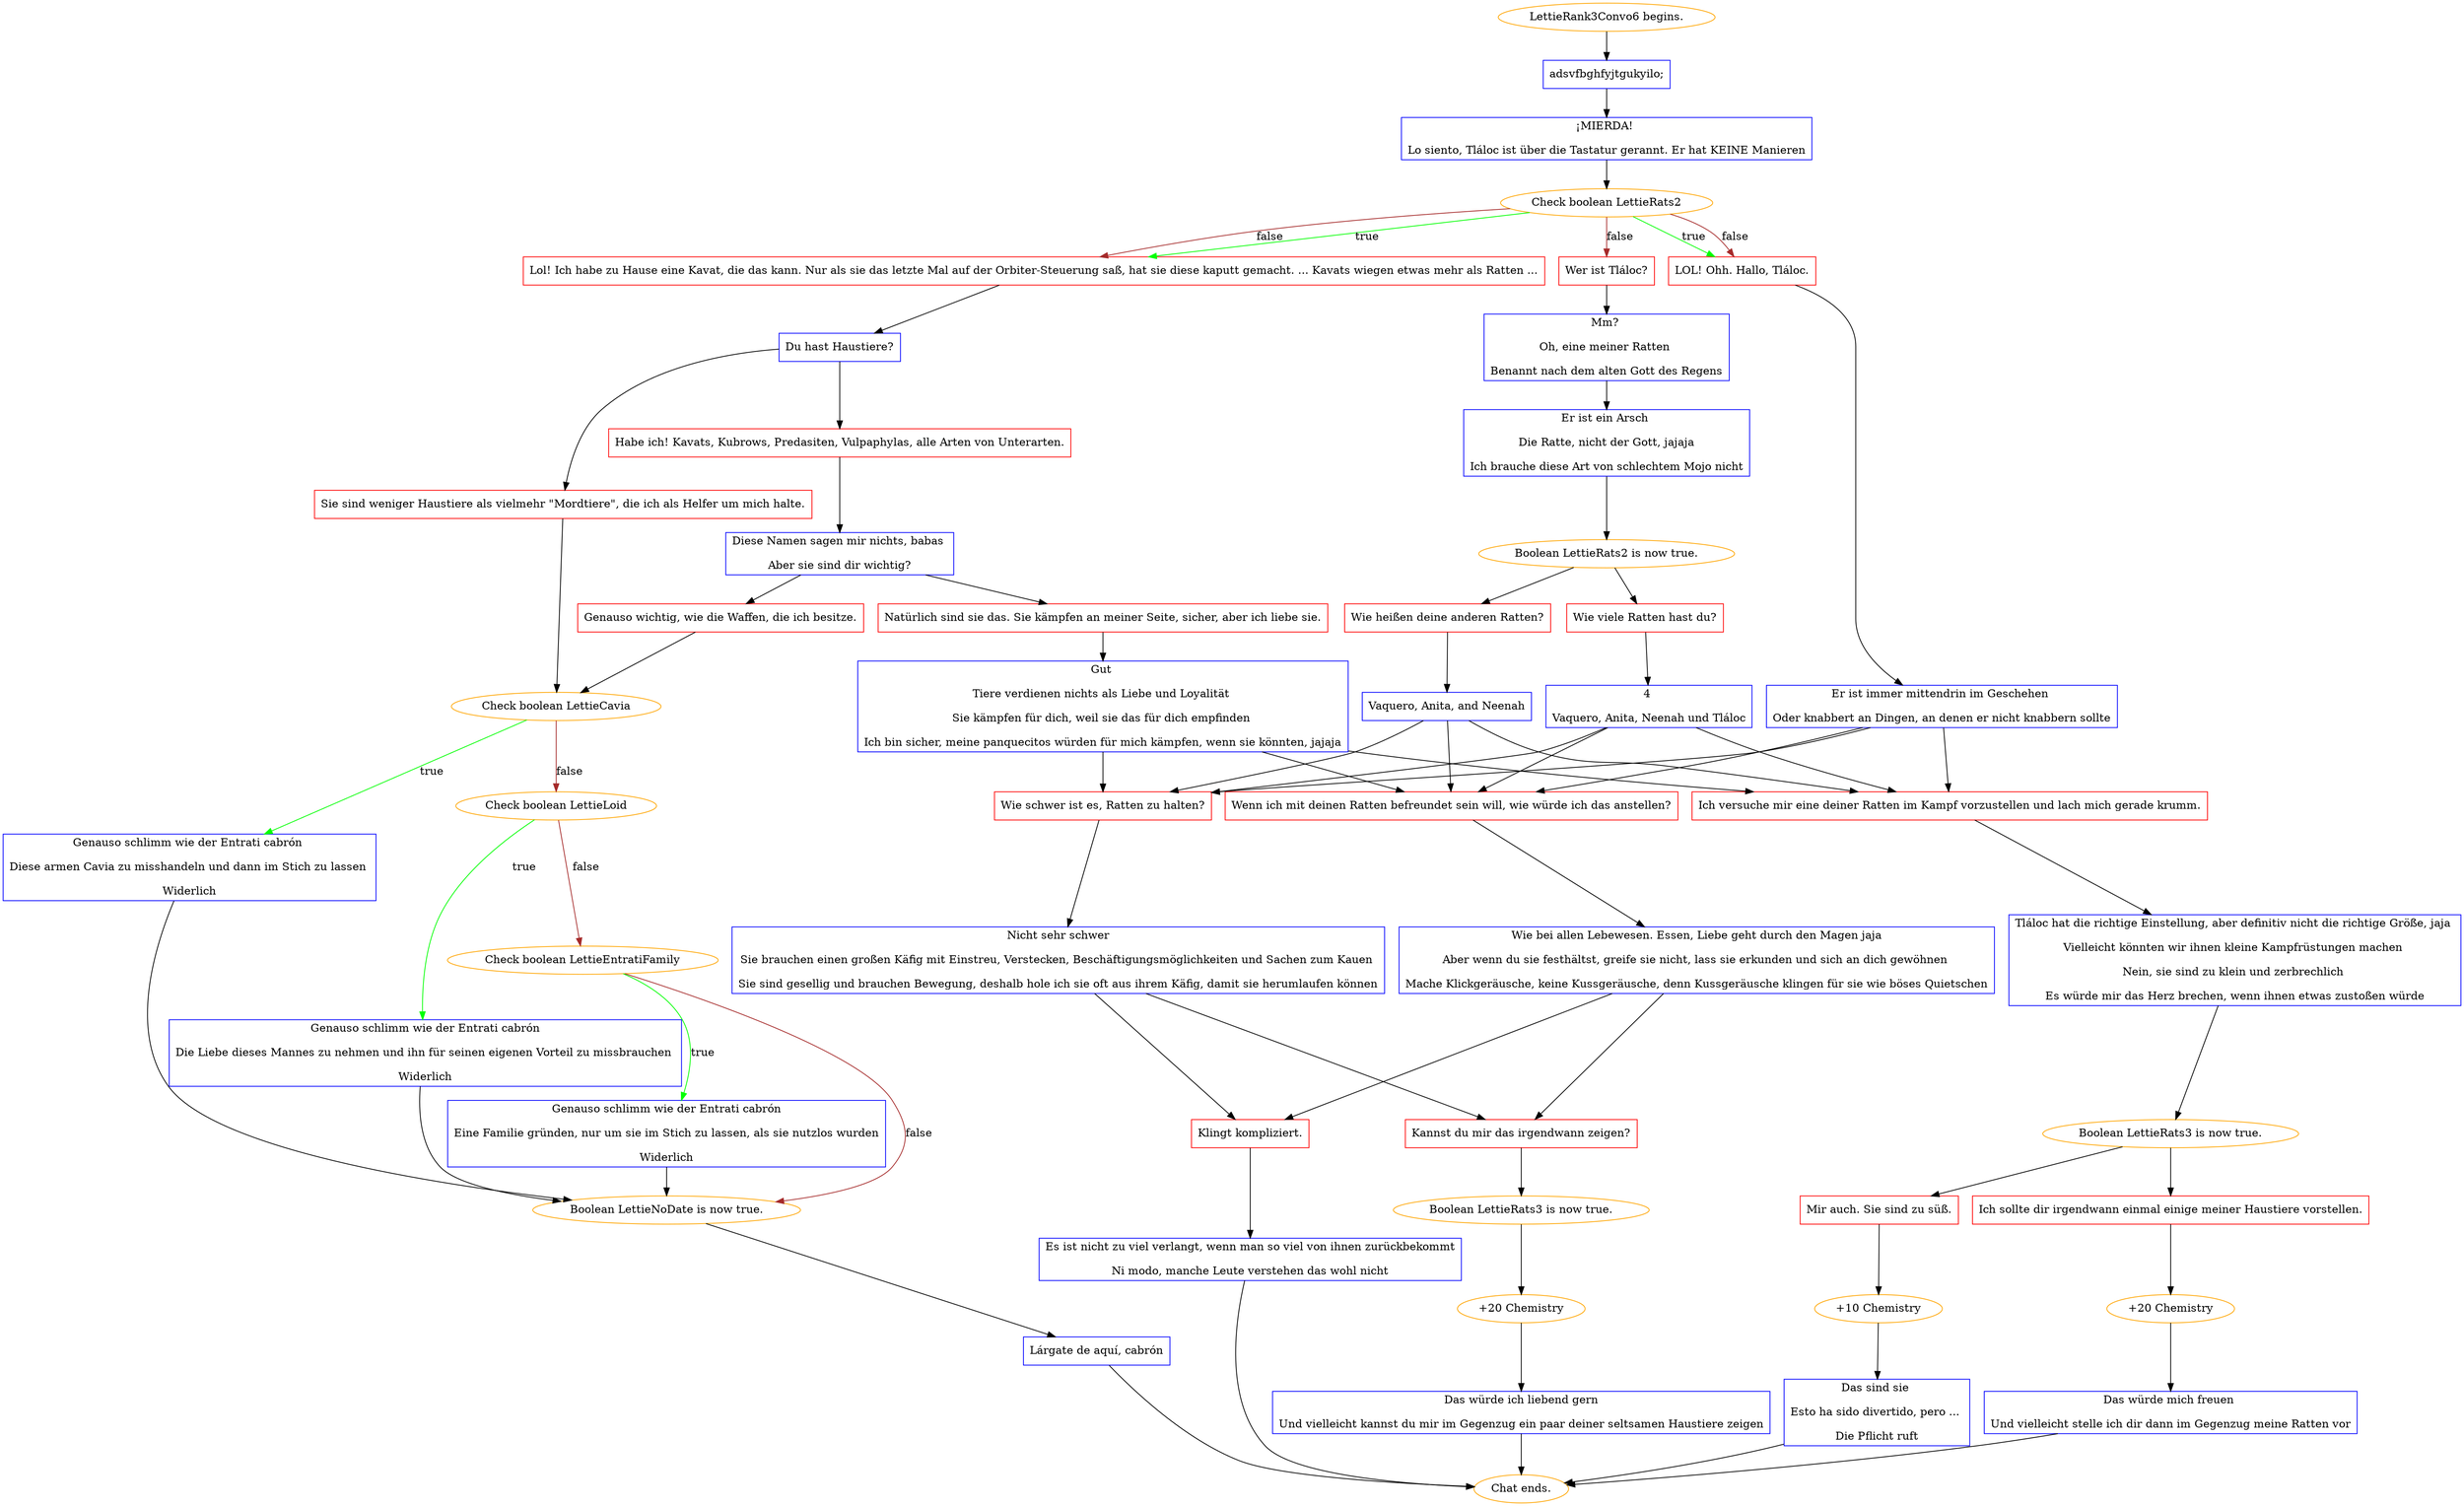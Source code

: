 digraph {
	"LettieRank3Convo6 begins." [color=orange];
		"LettieRank3Convo6 begins." -> j2304776767;
	j2304776767 [label="adsvfbghfyjtgukyilo;",shape=box,color=blue];
		j2304776767 -> j2902381596;
	j2902381596 [label="¡MIERDA! 
Lo siento, Tláloc ist über die Tastatur gerannt. Er hat KEINE Manieren",shape=box,color=blue];
		j2902381596 -> j352879681;
	j352879681 [label="Check boolean LettieRats2",color=orange];
		j352879681 -> j2700678035 [label=true,color=green];
		j352879681 -> j1286482451 [label=true,color=green];
		j352879681 -> j2700678035 [label=false,color=brown];
		j352879681 -> j2655670857 [label=false,color=brown];
		j352879681 -> j1286482451 [label=false,color=brown];
	j2700678035 [label="LOL! Ohh. Hallo, Tláloc.",shape=box,color=red];
		j2700678035 -> j137644627;
	j1286482451 [label="Lol! Ich habe zu Hause eine Kavat, die das kann. Nur als sie das letzte Mal auf der Orbiter-Steuerung saß, hat sie diese kaputt gemacht. ... Kavats wiegen etwas mehr als Ratten ...",shape=box,color=red];
		j1286482451 -> j2108717683;
	j2655670857 [label="Wer ist Tláloc?",shape=box,color=red];
		j2655670857 -> j3236750647;
	j137644627 [label="Er ist immer mittendrin im Geschehen 
Oder knabbert an Dingen, an denen er nicht knabbern sollte",shape=box,color=blue];
		j137644627 -> j3015094339;
		j137644627 -> j2674840502;
		j137644627 -> j96806590;
	j2108717683 [label="Du hast Haustiere?",shape=box,color=blue];
		j2108717683 -> j817448683;
		j2108717683 -> j2565557194;
	j3236750647 [label="Mm? 
Oh, eine meiner Ratten 
Benannt nach dem alten Gott des Regens",shape=box,color=blue];
		j3236750647 -> j1709569780;
	j3015094339 [label="Wenn ich mit deinen Ratten befreundet sein will, wie würde ich das anstellen?",shape=box,color=red];
		j3015094339 -> j2275143375;
	j2674840502 [label="Wie schwer ist es, Ratten zu halten?",shape=box,color=red];
		j2674840502 -> j737613594;
	j96806590 [label="Ich versuche mir eine deiner Ratten im Kampf vorzustellen und lach mich gerade krumm.",shape=box,color=red];
		j96806590 -> j3839234832;
	j817448683 [label="Habe ich! Kavats, Kubrows, Predasiten, Vulpaphylas, alle Arten von Unterarten.",shape=box,color=red];
		j817448683 -> j3008258296;
	j2565557194 [label="Sie sind weniger Haustiere als vielmehr \"Mordtiere\", die ich als Helfer um mich halte.",shape=box,color=red];
		j2565557194 -> j2709366223;
	j1709569780 [label="Er ist ein Arsch 
Die Ratte, nicht der Gott, jajaja
Ich brauche diese Art von schlechtem Mojo nicht",shape=box,color=blue];
		j1709569780 -> j10351059;
	j2275143375 [label="Wie bei allen Lebewesen. Essen, Liebe geht durch den Magen jaja
Aber wenn du sie festhältst, greife sie nicht, lass sie erkunden und sich an dich gewöhnen 
Mache Klickgeräusche, keine Kussgeräusche, denn Kussgeräusche klingen für sie wie böses Quietschen",shape=box,color=blue];
		j2275143375 -> j2074373353;
		j2275143375 -> j974632583;
	j737613594 [label="Nicht sehr schwer
Sie brauchen einen großen Käfig mit Einstreu, Verstecken, Beschäftigungsmöglichkeiten und Sachen zum Kauen 
Sie sind gesellig und brauchen Bewegung, deshalb hole ich sie oft aus ihrem Käfig, damit sie herumlaufen können",shape=box,color=blue];
		j737613594 -> j2074373353;
		j737613594 -> j974632583;
	j3839234832 [label="Tláloc hat die richtige Einstellung, aber definitiv nicht die richtige Größe, jaja 
Vielleicht könnten wir ihnen kleine Kampfrüstungen machen 
Nein, sie sind zu klein und zerbrechlich 
Es würde mir das Herz brechen, wenn ihnen etwas zustoßen würde",shape=box,color=blue];
		j3839234832 -> j2279302391;
	j3008258296 [label="Diese Namen sagen mir nichts, babas 
Aber sie sind dir wichtig?",shape=box,color=blue];
		j3008258296 -> j3620673643;
		j3008258296 -> j177315200;
	j2709366223 [label="Check boolean LettieCavia",color=orange];
		j2709366223 -> j2768628219 [label=true,color=green];
		j2709366223 -> j1457704003 [label=false,color=brown];
	j10351059 [label="Boolean LettieRats2 is now true.",color=orange];
		j10351059 -> j4010588678;
		j10351059 -> j3595387381;
	j2074373353 [label="Kannst du mir das irgendwann zeigen?",shape=box,color=red];
		j2074373353 -> j1334553752;
	j974632583 [label="Klingt kompliziert.",shape=box,color=red];
		j974632583 -> j3948352723;
	j2279302391 [label="Boolean LettieRats3 is now true.",color=orange];
		j2279302391 -> j3452084056;
		j2279302391 -> j3544666881;
	j3620673643 [label="Natürlich sind sie das. Sie kämpfen an meiner Seite, sicher, aber ich liebe sie.",shape=box,color=red];
		j3620673643 -> j1207284778;
	j177315200 [label="Genauso wichtig, wie die Waffen, die ich besitze.",shape=box,color=red];
		j177315200 -> j2709366223;
	j2768628219 [label="Genauso schlimm wie der Entrati cabrón 
Diese armen Cavia zu misshandeln und dann im Stich zu lassen 
Widerlich",shape=box,color=blue];
		j2768628219 -> j3650571808;
	j1457704003 [label="Check boolean LettieLoid",color=orange];
		j1457704003 -> j937579195 [label=true,color=green];
		j1457704003 -> j2739792652 [label=false,color=brown];
	j4010588678 [label="Wie viele Ratten hast du?",shape=box,color=red];
		j4010588678 -> j1184632202;
	j3595387381 [label="Wie heißen deine anderen Ratten?",shape=box,color=red];
		j3595387381 -> j2535135215;
	j1334553752 [label="Boolean LettieRats3 is now true.",color=orange];
		j1334553752 -> j3404858804;
	j3948352723 [label="Es ist nicht zu viel verlangt, wenn man so viel von ihnen zurückbekommt
Ni modo, manche Leute verstehen das wohl nicht",shape=box,color=blue];
		j3948352723 -> "Chat ends.";
	j3452084056 [label="Mir auch. Sie sind zu süß.",shape=box,color=red];
		j3452084056 -> j120494572;
	j3544666881 [label="Ich sollte dir irgendwann einmal einige meiner Haustiere vorstellen.",shape=box,color=red];
		j3544666881 -> j421874693;
	j1207284778 [label="Gut 
Tiere verdienen nichts als Liebe und Loyalität 
Sie kämpfen für dich, weil sie das für dich empfinden 
Ich bin sicher, meine panquecitos würden für mich kämpfen, wenn sie könnten, jajaja",shape=box,color=blue];
		j1207284778 -> j3015094339;
		j1207284778 -> j2674840502;
		j1207284778 -> j96806590;
	j3650571808 [label="Boolean LettieNoDate is now true.",color=orange];
		j3650571808 -> j3947662504;
	j937579195 [label="Genauso schlimm wie der Entrati cabrón
Die Liebe dieses Mannes zu nehmen und ihn für seinen eigenen Vorteil zu missbrauchen 
Widerlich",shape=box,color=blue];
		j937579195 -> j3650571808;
	j2739792652 [label="Check boolean LettieEntratiFamily",color=orange];
		j2739792652 -> j3559089660 [label=true,color=green];
		j2739792652 -> j3650571808 [label=false,color=brown];
	j1184632202 [label="4 
Vaquero, Anita, Neenah und Tláloc",shape=box,color=blue];
		j1184632202 -> j3015094339;
		j1184632202 -> j2674840502;
		j1184632202 -> j96806590;
	j2535135215 [label="Vaquero, Anita, and Neenah",shape=box,color=blue];
		j2535135215 -> j3015094339;
		j2535135215 -> j2674840502;
		j2535135215 -> j96806590;
	j3404858804 [label="+20 Chemistry",color=orange];
		j3404858804 -> j966938848;
	"Chat ends." [color=orange];
	j120494572 [label="+10 Chemistry",color=orange];
		j120494572 -> j3894655386;
	j421874693 [label="+20 Chemistry",color=orange];
		j421874693 -> j1449474218;
	j3947662504 [label="Lárgate de aquí, cabrón",shape=box,color=blue];
		j3947662504 -> "Chat ends.";
	j3559089660 [label="Genauso schlimm wie der Entrati cabrón
Eine Familie gründen, nur um sie im Stich zu lassen, als sie nutzlos wurden
Widerlich",shape=box,color=blue];
		j3559089660 -> j3650571808;
	j966938848 [label="Das würde ich liebend gern
Und vielleicht kannst du mir im Gegenzug ein paar deiner seltsamen Haustiere zeigen",shape=box,color=blue];
		j966938848 -> "Chat ends.";
	j3894655386 [label="Das sind sie 
Esto ha sido divertido, pero ... 
Die Pflicht ruft",shape=box,color=blue];
		j3894655386 -> "Chat ends.";
	j1449474218 [label="Das würde mich freuen 
Und vielleicht stelle ich dir dann im Gegenzug meine Ratten vor",shape=box,color=blue];
		j1449474218 -> "Chat ends.";
}